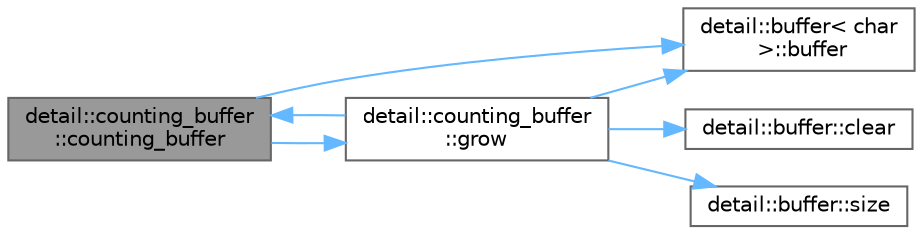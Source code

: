digraph "detail::counting_buffer::counting_buffer"
{
 // LATEX_PDF_SIZE
  bgcolor="transparent";
  edge [fontname=Helvetica,fontsize=10,labelfontname=Helvetica,labelfontsize=10];
  node [fontname=Helvetica,fontsize=10,shape=box,height=0.2,width=0.4];
  rankdir="LR";
  Node1 [id="Node000001",label="detail::counting_buffer\l::counting_buffer",height=0.2,width=0.4,color="gray40", fillcolor="grey60", style="filled", fontcolor="black",tooltip=" "];
  Node1 -> Node2 [id="edge7_Node000001_Node000002",color="steelblue1",style="solid",tooltip=" "];
  Node2 [id="Node000002",label="detail::buffer\< char\l \>::buffer",height=0.2,width=0.4,color="grey40", fillcolor="white", style="filled",URL="$classdetail_1_1buffer.html#a00e1cc577f5d24dbbb494b8fc8569946",tooltip=" "];
  Node1 -> Node3 [id="edge8_Node000001_Node000003",color="steelblue1",style="solid",tooltip=" "];
  Node3 [id="Node000003",label="detail::counting_buffer\l::grow",height=0.2,width=0.4,color="grey40", fillcolor="white", style="filled",URL="$classdetail_1_1counting__buffer.html#a670db06293f85dbf8f6c99bab65b6f15",tooltip=" "];
  Node3 -> Node2 [id="edge9_Node000003_Node000002",color="steelblue1",style="solid",tooltip=" "];
  Node3 -> Node4 [id="edge10_Node000003_Node000004",color="steelblue1",style="solid",tooltip=" "];
  Node4 [id="Node000004",label="detail::buffer::clear",height=0.2,width=0.4,color="grey40", fillcolor="white", style="filled",URL="$classdetail_1_1buffer.html#af53aad71d2441a653570f07d76db1844",tooltip="Clears this buffer."];
  Node3 -> Node1 [id="edge11_Node000003_Node000001",color="steelblue1",style="solid",tooltip=" "];
  Node3 -> Node5 [id="edge12_Node000003_Node000005",color="steelblue1",style="solid",tooltip=" "];
  Node5 [id="Node000005",label="detail::buffer::size",height=0.2,width=0.4,color="grey40", fillcolor="white", style="filled",URL="$classdetail_1_1buffer.html#a8685285932360c284d19003fc4ba3edc",tooltip="Returns the size of this buffer."];
}
